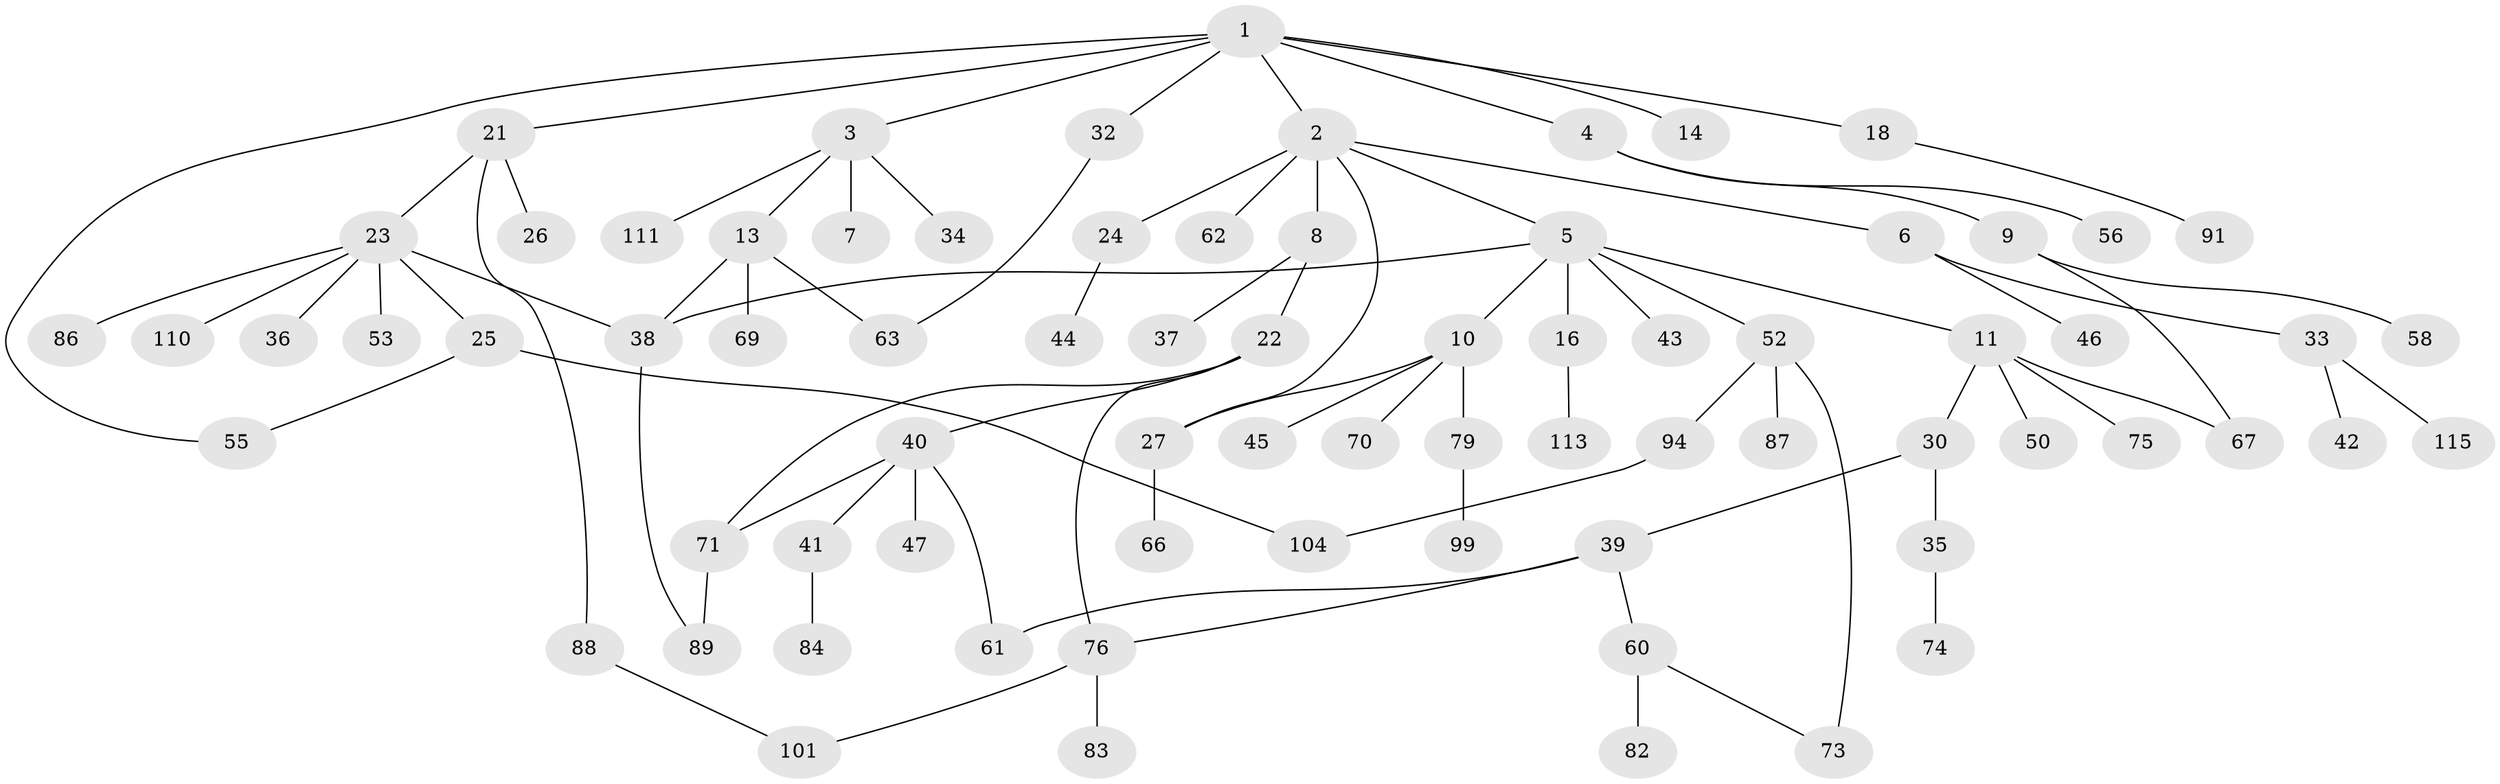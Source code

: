 // original degree distribution, {5: 0.058823529411764705, 7: 0.01680672268907563, 4: 0.06722689075630252, 3: 0.17647058823529413, 1: 0.3697478991596639, 2: 0.31092436974789917}
// Generated by graph-tools (version 1.1) at 2025/41/03/06/25 10:41:29]
// undirected, 75 vertices, 87 edges
graph export_dot {
graph [start="1"]
  node [color=gray90,style=filled];
  1 [super="+12"];
  2 [super="+15"];
  3 [super="+29"];
  4 [super="+92"];
  5 [super="+17"];
  6;
  7;
  8 [super="+28"];
  9;
  10 [super="+51"];
  11 [super="+20"];
  13 [super="+19"];
  14;
  16 [super="+48"];
  18 [super="+54"];
  21 [super="+59"];
  22 [super="+116"];
  23 [super="+31"];
  24 [super="+57"];
  25 [super="+117"];
  26 [super="+106"];
  27 [super="+49"];
  30 [super="+118"];
  32 [super="+68"];
  33 [super="+72"];
  34 [super="+81"];
  35 [super="+95"];
  36;
  37;
  38 [super="+90"];
  39 [super="+107"];
  40 [super="+64"];
  41 [super="+78"];
  42;
  43;
  44 [super="+65"];
  45;
  46;
  47 [super="+97"];
  50;
  52 [super="+93"];
  53;
  55 [super="+108"];
  56;
  58 [super="+85"];
  60 [super="+80"];
  61 [super="+77"];
  62;
  63 [super="+103"];
  66;
  67 [super="+100"];
  69;
  70;
  71 [super="+119"];
  73;
  74;
  75 [super="+109"];
  76 [super="+114"];
  79;
  82;
  83 [super="+98"];
  84;
  86;
  87;
  88;
  89 [super="+96"];
  91 [super="+112"];
  94;
  99 [super="+105"];
  101 [super="+102"];
  104;
  110;
  111;
  113;
  115;
  1 -- 2;
  1 -- 3;
  1 -- 4;
  1 -- 18;
  1 -- 32;
  1 -- 21;
  1 -- 55;
  1 -- 14;
  2 -- 5;
  2 -- 6;
  2 -- 8;
  2 -- 62;
  2 -- 24;
  2 -- 27;
  3 -- 7;
  3 -- 13;
  3 -- 111;
  3 -- 34;
  4 -- 9;
  4 -- 56;
  5 -- 10;
  5 -- 11;
  5 -- 16;
  5 -- 38;
  5 -- 52;
  5 -- 43;
  6 -- 33;
  6 -- 46;
  8 -- 22;
  8 -- 37;
  9 -- 58;
  9 -- 67;
  10 -- 27;
  10 -- 45;
  10 -- 79;
  10 -- 70;
  11 -- 30;
  11 -- 75;
  11 -- 50;
  11 -- 67;
  13 -- 63;
  13 -- 69;
  13 -- 38;
  16 -- 113;
  18 -- 91;
  21 -- 23;
  21 -- 26;
  21 -- 88;
  22 -- 40;
  22 -- 71;
  22 -- 76;
  23 -- 25;
  23 -- 53;
  23 -- 110;
  23 -- 86;
  23 -- 36;
  23 -- 38;
  24 -- 44;
  25 -- 55;
  25 -- 104;
  27 -- 66;
  30 -- 35;
  30 -- 39;
  32 -- 63;
  33 -- 42;
  33 -- 115;
  35 -- 74;
  38 -- 89;
  39 -- 60;
  39 -- 61;
  39 -- 76;
  40 -- 41;
  40 -- 47;
  40 -- 71;
  40 -- 61;
  41 -- 84;
  52 -- 87;
  52 -- 73;
  52 -- 94;
  60 -- 73;
  60 -- 82;
  71 -- 89;
  76 -- 83;
  76 -- 101;
  79 -- 99;
  88 -- 101;
  94 -- 104;
}
